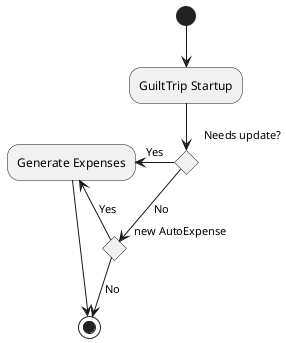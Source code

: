 @startuml
(*)  --> "GuiltTrip Startup"
if "Needs update?"
-left-> [Yes] "Generate Expenses"
--> (*)
else
--> [No] if "new AutoExpense" then
--> [Yes] "Generate Expenses"
        else
        --> [No] (*)
     endif
endif


@enduml

